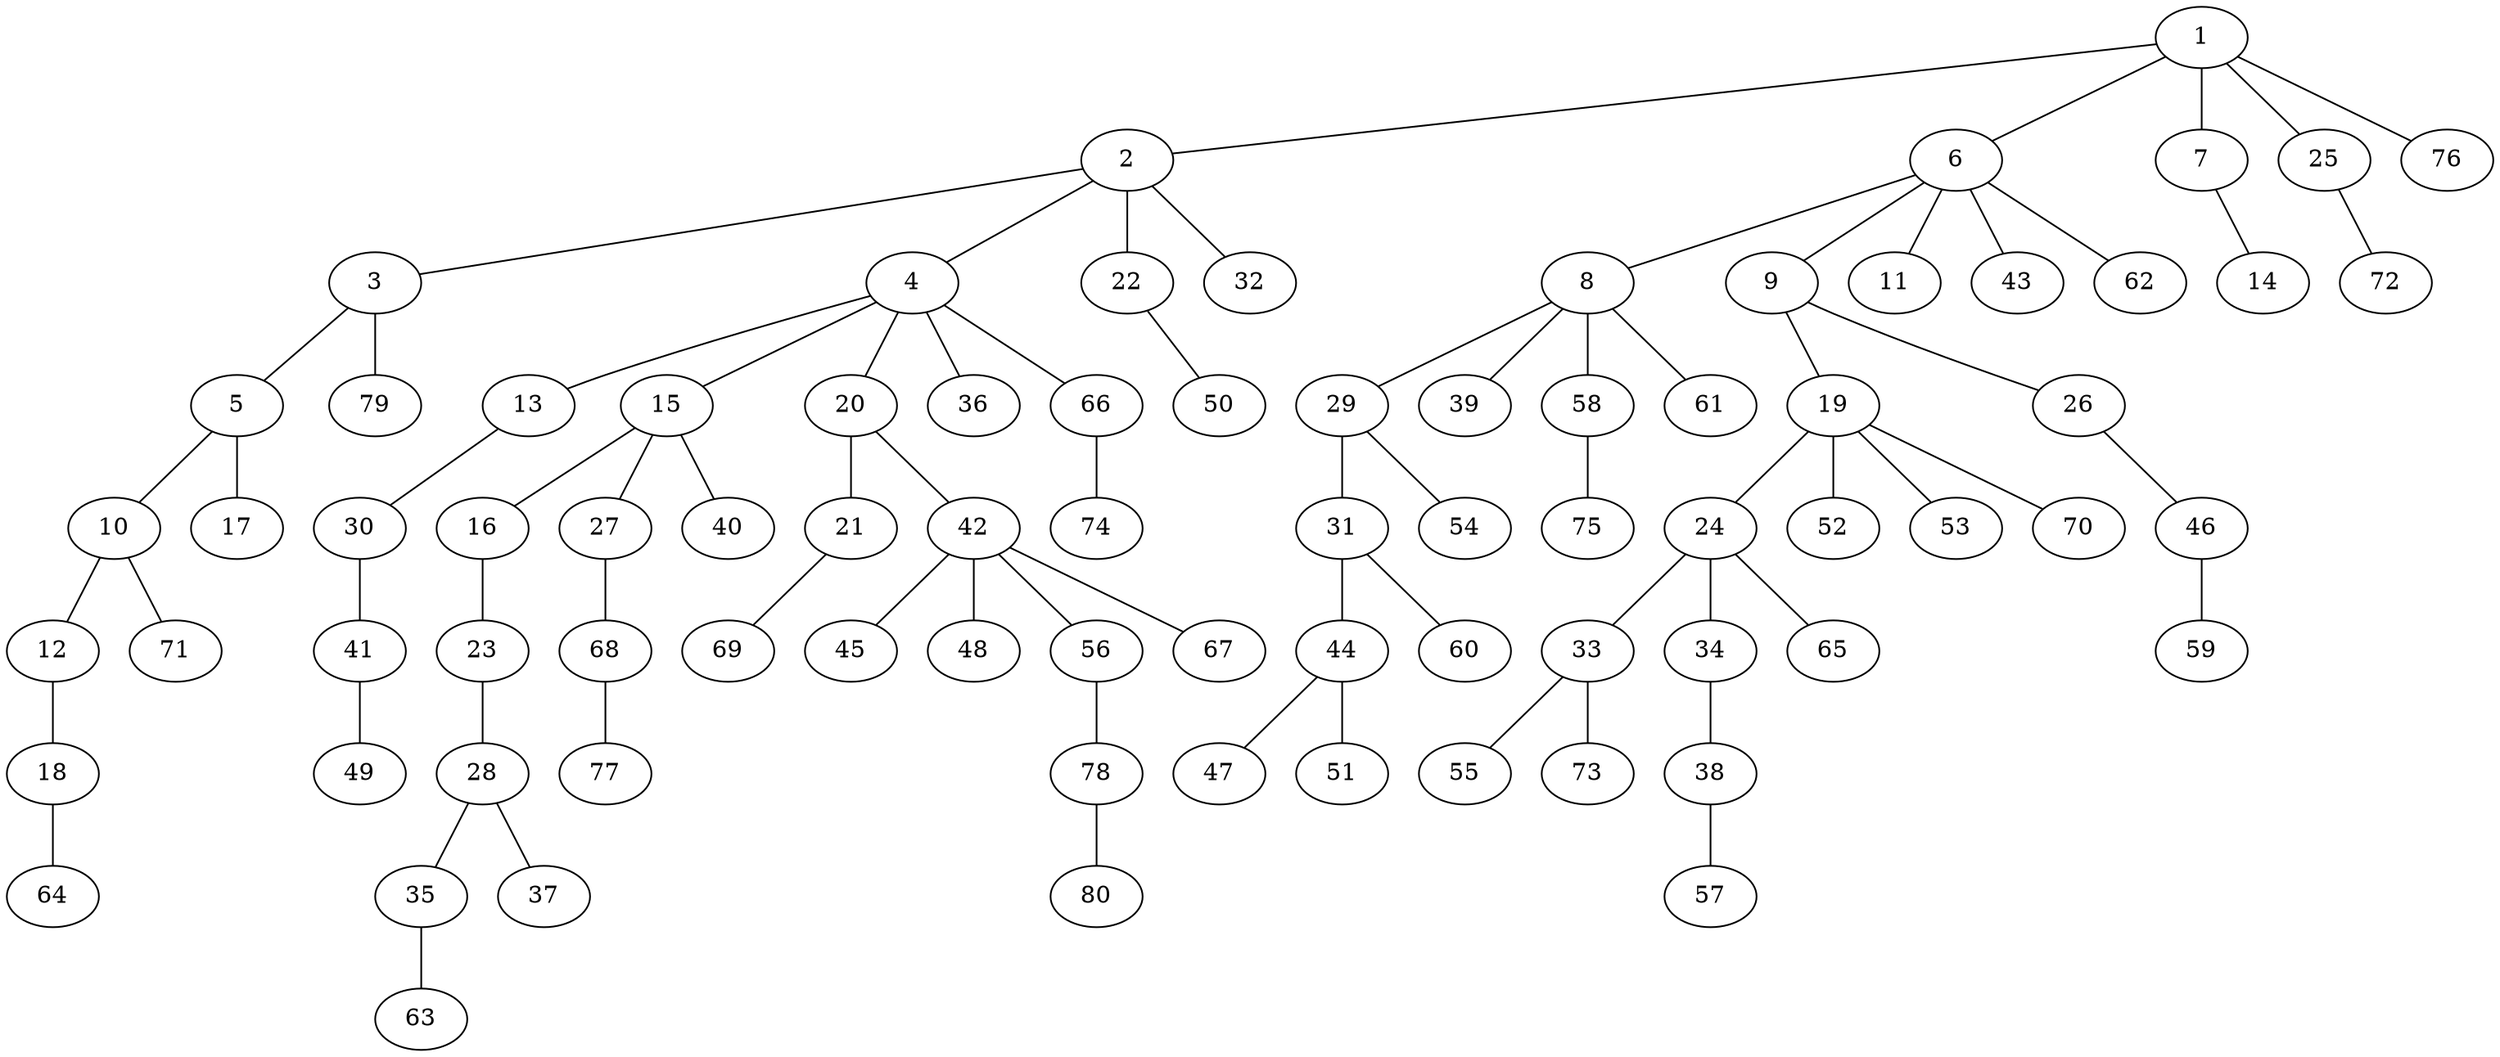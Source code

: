graph graphname {1--2
1--6
1--7
1--25
1--76
2--3
2--4
2--22
2--32
3--5
3--79
4--13
4--15
4--20
4--36
4--66
5--10
5--17
6--8
6--9
6--11
6--43
6--62
7--14
8--29
8--39
8--58
8--61
9--19
9--26
10--12
10--71
12--18
13--30
15--16
15--27
15--40
16--23
18--64
19--24
19--52
19--53
19--70
20--21
20--42
21--69
22--50
23--28
24--33
24--34
24--65
25--72
26--46
27--68
28--35
28--37
29--31
29--54
30--41
31--44
31--60
33--55
33--73
34--38
35--63
38--57
41--49
42--45
42--48
42--56
42--67
44--47
44--51
46--59
56--78
58--75
66--74
68--77
78--80
}